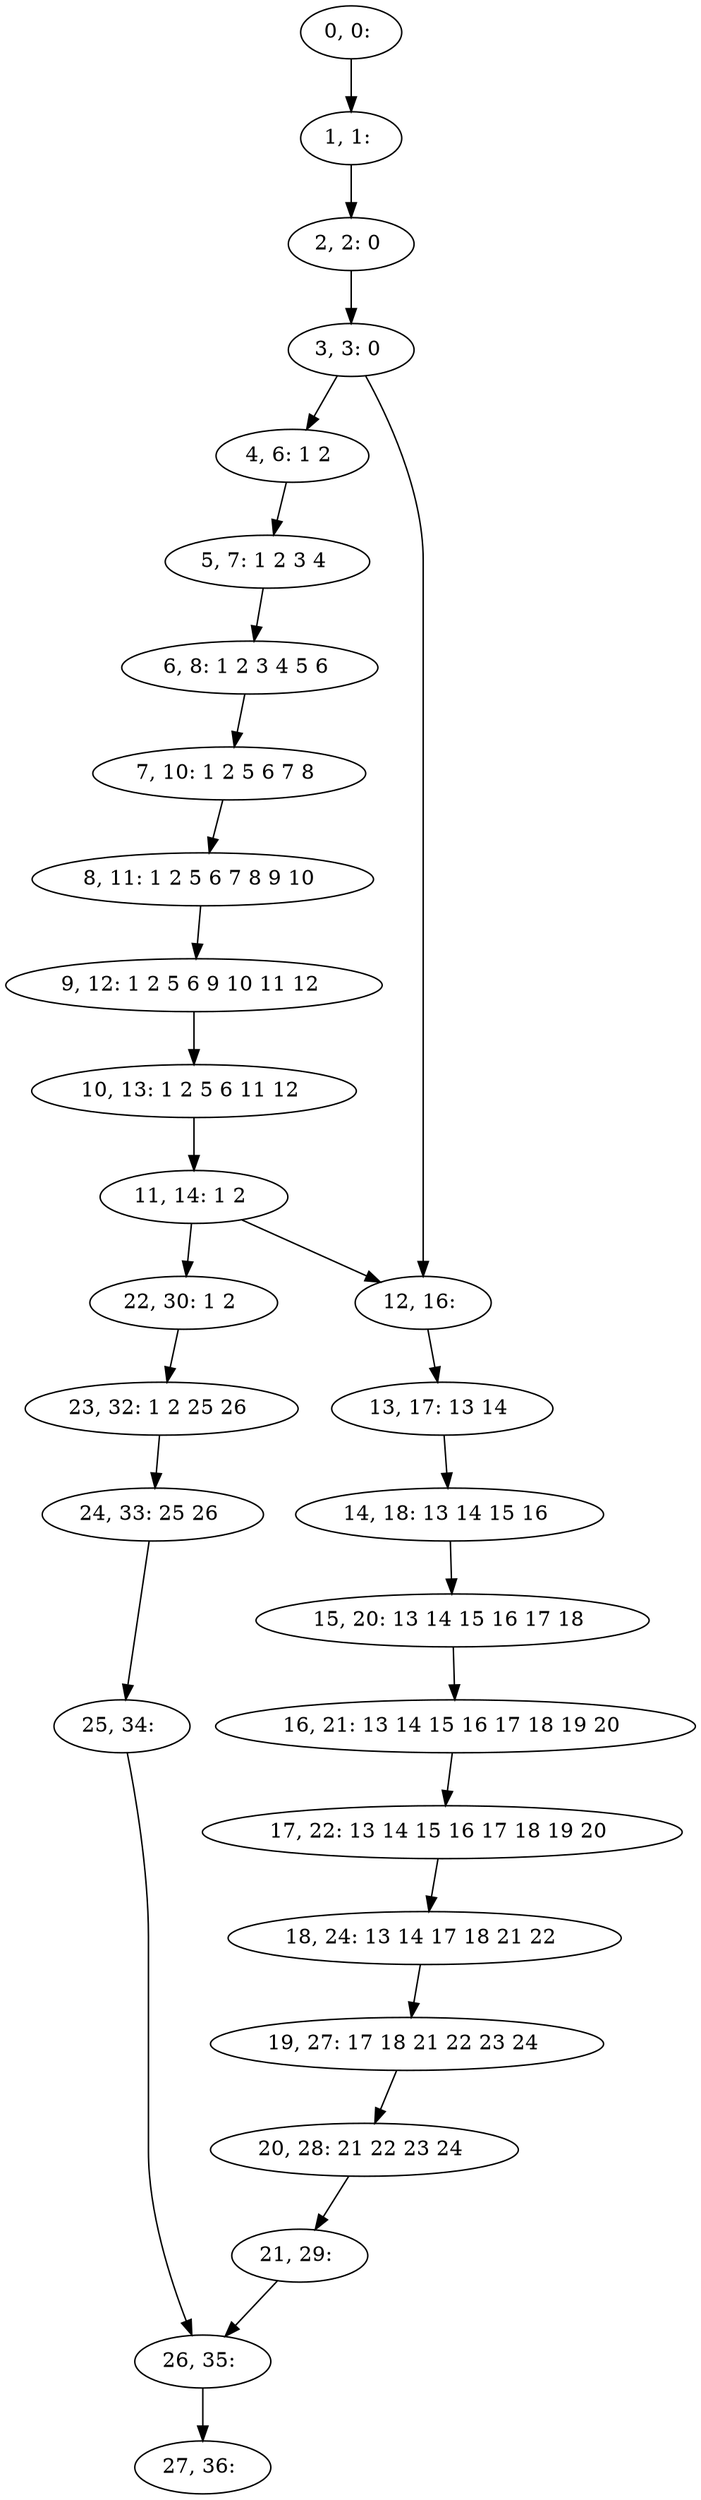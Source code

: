 digraph G {
0[label="0, 0: "];
1[label="1, 1: "];
2[label="2, 2: 0 "];
3[label="3, 3: 0 "];
4[label="4, 6: 1 2 "];
5[label="5, 7: 1 2 3 4 "];
6[label="6, 8: 1 2 3 4 5 6 "];
7[label="7, 10: 1 2 5 6 7 8 "];
8[label="8, 11: 1 2 5 6 7 8 9 10 "];
9[label="9, 12: 1 2 5 6 9 10 11 12 "];
10[label="10, 13: 1 2 5 6 11 12 "];
11[label="11, 14: 1 2 "];
12[label="12, 16: "];
13[label="13, 17: 13 14 "];
14[label="14, 18: 13 14 15 16 "];
15[label="15, 20: 13 14 15 16 17 18 "];
16[label="16, 21: 13 14 15 16 17 18 19 20 "];
17[label="17, 22: 13 14 15 16 17 18 19 20 "];
18[label="18, 24: 13 14 17 18 21 22 "];
19[label="19, 27: 17 18 21 22 23 24 "];
20[label="20, 28: 21 22 23 24 "];
21[label="21, 29: "];
22[label="22, 30: 1 2 "];
23[label="23, 32: 1 2 25 26 "];
24[label="24, 33: 25 26 "];
25[label="25, 34: "];
26[label="26, 35: "];
27[label="27, 36: "];
0->1 ;
1->2 ;
2->3 ;
3->4 ;
3->12 ;
4->5 ;
5->6 ;
6->7 ;
7->8 ;
8->9 ;
9->10 ;
10->11 ;
11->12 ;
11->22 ;
12->13 ;
13->14 ;
14->15 ;
15->16 ;
16->17 ;
17->18 ;
18->19 ;
19->20 ;
20->21 ;
21->26 ;
22->23 ;
23->24 ;
24->25 ;
25->26 ;
26->27 ;
}
